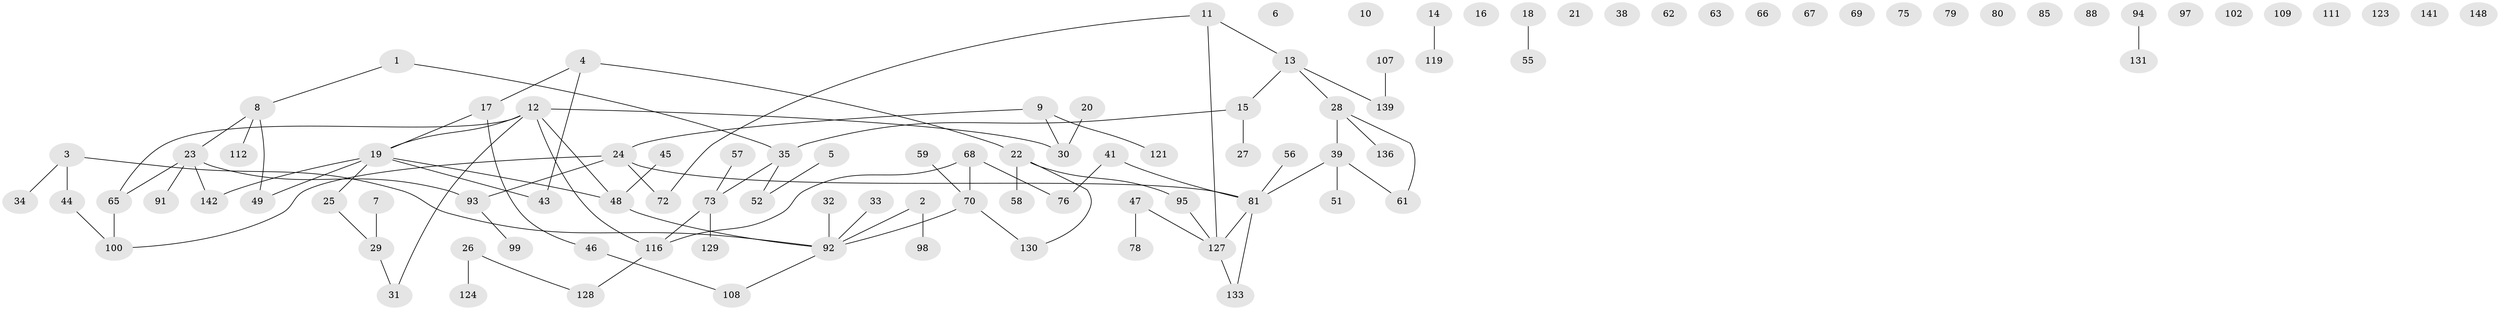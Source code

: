 // Generated by graph-tools (version 1.1) at 2025/23/03/03/25 07:23:27]
// undirected, 102 vertices, 95 edges
graph export_dot {
graph [start="1"]
  node [color=gray90,style=filled];
  1 [super="+114"];
  2;
  3 [super="+40"];
  4 [super="+42"];
  5 [super="+105"];
  6;
  7;
  8 [super="+71"];
  9 [super="+54"];
  10;
  11 [super="+104"];
  12 [super="+87"];
  13 [super="+37"];
  14;
  15 [super="+90"];
  16;
  17 [super="+115"];
  18 [super="+145"];
  19 [super="+86"];
  20 [super="+60"];
  21 [super="+118"];
  22 [super="+36"];
  23 [super="+126"];
  24 [super="+53"];
  25;
  26 [super="+84"];
  27;
  28 [super="+77"];
  29 [super="+50"];
  30;
  31;
  32;
  33;
  34;
  35;
  38;
  39 [super="+125"];
  41 [super="+147"];
  43;
  44 [super="+134"];
  45;
  46 [super="+89"];
  47;
  48;
  49;
  51 [super="+64"];
  52 [super="+82"];
  55 [super="+120"];
  56 [super="+96"];
  57 [super="+83"];
  58 [super="+117"];
  59 [super="+144"];
  61;
  62;
  63;
  65 [super="+110"];
  66;
  67;
  68 [super="+74"];
  69;
  70 [super="+106"];
  72;
  73 [super="+101"];
  75;
  76;
  78 [super="+138"];
  79;
  80;
  81 [super="+146"];
  85;
  88;
  91;
  92 [super="+113"];
  93 [super="+143"];
  94;
  95 [super="+103"];
  97 [super="+122"];
  98;
  99;
  100 [super="+149"];
  102;
  107;
  108;
  109;
  111;
  112;
  116 [super="+135"];
  119;
  121;
  123;
  124;
  127 [super="+137"];
  128 [super="+140"];
  129 [super="+132"];
  130;
  131;
  133;
  136;
  139;
  141;
  142;
  148;
  1 -- 35;
  1 -- 8;
  2 -- 92;
  2 -- 98;
  3 -- 34;
  3 -- 44;
  3 -- 92;
  4 -- 17;
  4 -- 43;
  4 -- 22;
  5 -- 52;
  7 -- 29;
  8 -- 49;
  8 -- 112;
  8 -- 23;
  9 -- 121;
  9 -- 24;
  9 -- 30;
  11 -- 127;
  11 -- 72;
  11 -- 13;
  12 -- 30;
  12 -- 65;
  12 -- 19;
  12 -- 48;
  12 -- 116;
  12 -- 31;
  13 -- 139;
  13 -- 28;
  13 -- 15;
  14 -- 119;
  15 -- 35;
  15 -- 27;
  17 -- 19;
  17 -- 46;
  18 -- 55;
  19 -- 25;
  19 -- 49;
  19 -- 142;
  19 -- 48;
  19 -- 43;
  20 -- 30;
  22 -- 130;
  22 -- 58;
  22 -- 95;
  23 -- 91;
  23 -- 65;
  23 -- 93;
  23 -- 142;
  24 -- 72;
  24 -- 93;
  24 -- 81;
  24 -- 100;
  25 -- 29;
  26 -- 128;
  26 -- 124;
  28 -- 136;
  28 -- 61;
  28 -- 39;
  29 -- 31;
  32 -- 92;
  33 -- 92;
  35 -- 52;
  35 -- 73;
  39 -- 51;
  39 -- 61;
  39 -- 81;
  41 -- 76;
  41 -- 81;
  44 -- 100;
  45 -- 48;
  46 -- 108;
  47 -- 78;
  47 -- 127;
  48 -- 92;
  56 -- 81;
  57 -- 73;
  59 -- 70;
  65 -- 100;
  68 -- 70;
  68 -- 116;
  68 -- 76;
  70 -- 130;
  70 -- 92;
  73 -- 116;
  73 -- 129;
  81 -- 127;
  81 -- 133;
  92 -- 108;
  93 -- 99;
  94 -- 131;
  95 -- 127;
  107 -- 139;
  116 -- 128;
  127 -- 133;
}
